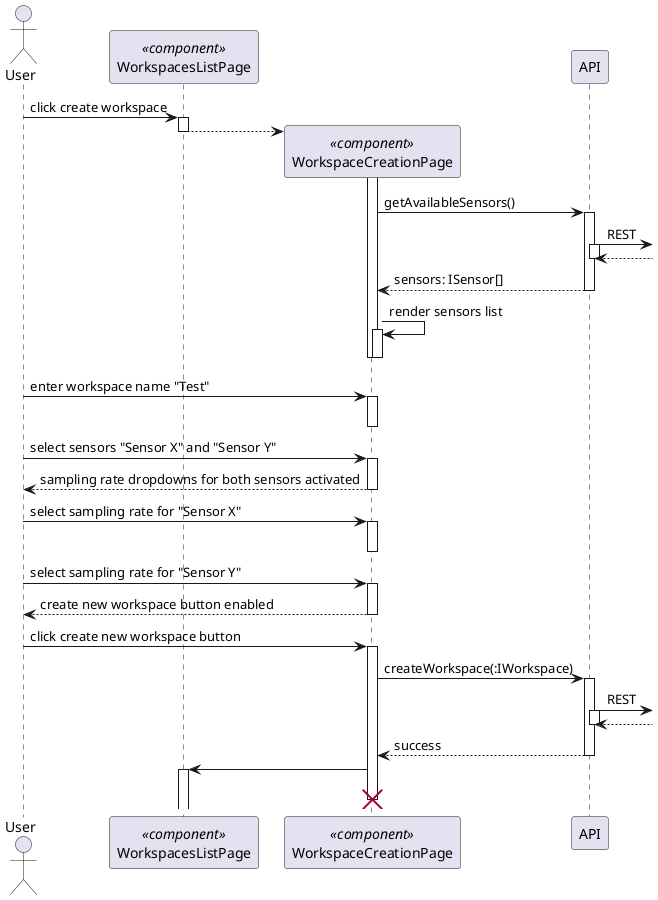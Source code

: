 @startuml Desktop Client - Create Workspace
autoactivate on

actor User as u
participant WorkspacesListPage as wl << component >>
participant WorkspaceCreationPage as wp << component >>
participant API as api

u -> wl: click create workspace
wl --> wp **
deactivate wl
activate wp
wp -> api: getAvailableSensors()
api ->]: REST
return
return sensors: ISensor[]
wp -> wp: render sensors list
deactivate
deactivate

u -> wp: enter workspace name "Test"
deactivate
u -> wp: select sensors "Sensor X" and "Sensor Y"
return sampling rate dropdowns for both sensors activated

u -> wp: select sampling rate for "Sensor X"
deactivate
u -> wp: select sampling rate for "Sensor Y"
return create new workspace button enabled

u -> wp: click create new workspace button
wp -> api: createWorkspace(:IWorkspace)
api ->]: REST
return
return success
wp -> wl
destroy wp
@enduml
